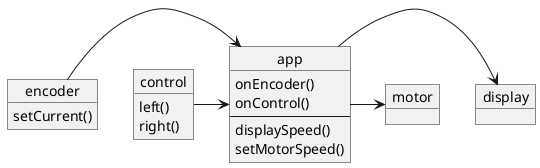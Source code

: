 @startuml app

object app{
    onEncoder()
    onControl()
    ----
    displaySpeed()
    setMotorSpeed()
}

object encoder{
    setCurrent()
}
encoder->app

object control{
    left()
    right()
}

control->app

object display
app-> display

object motor
app->motor

@enduml